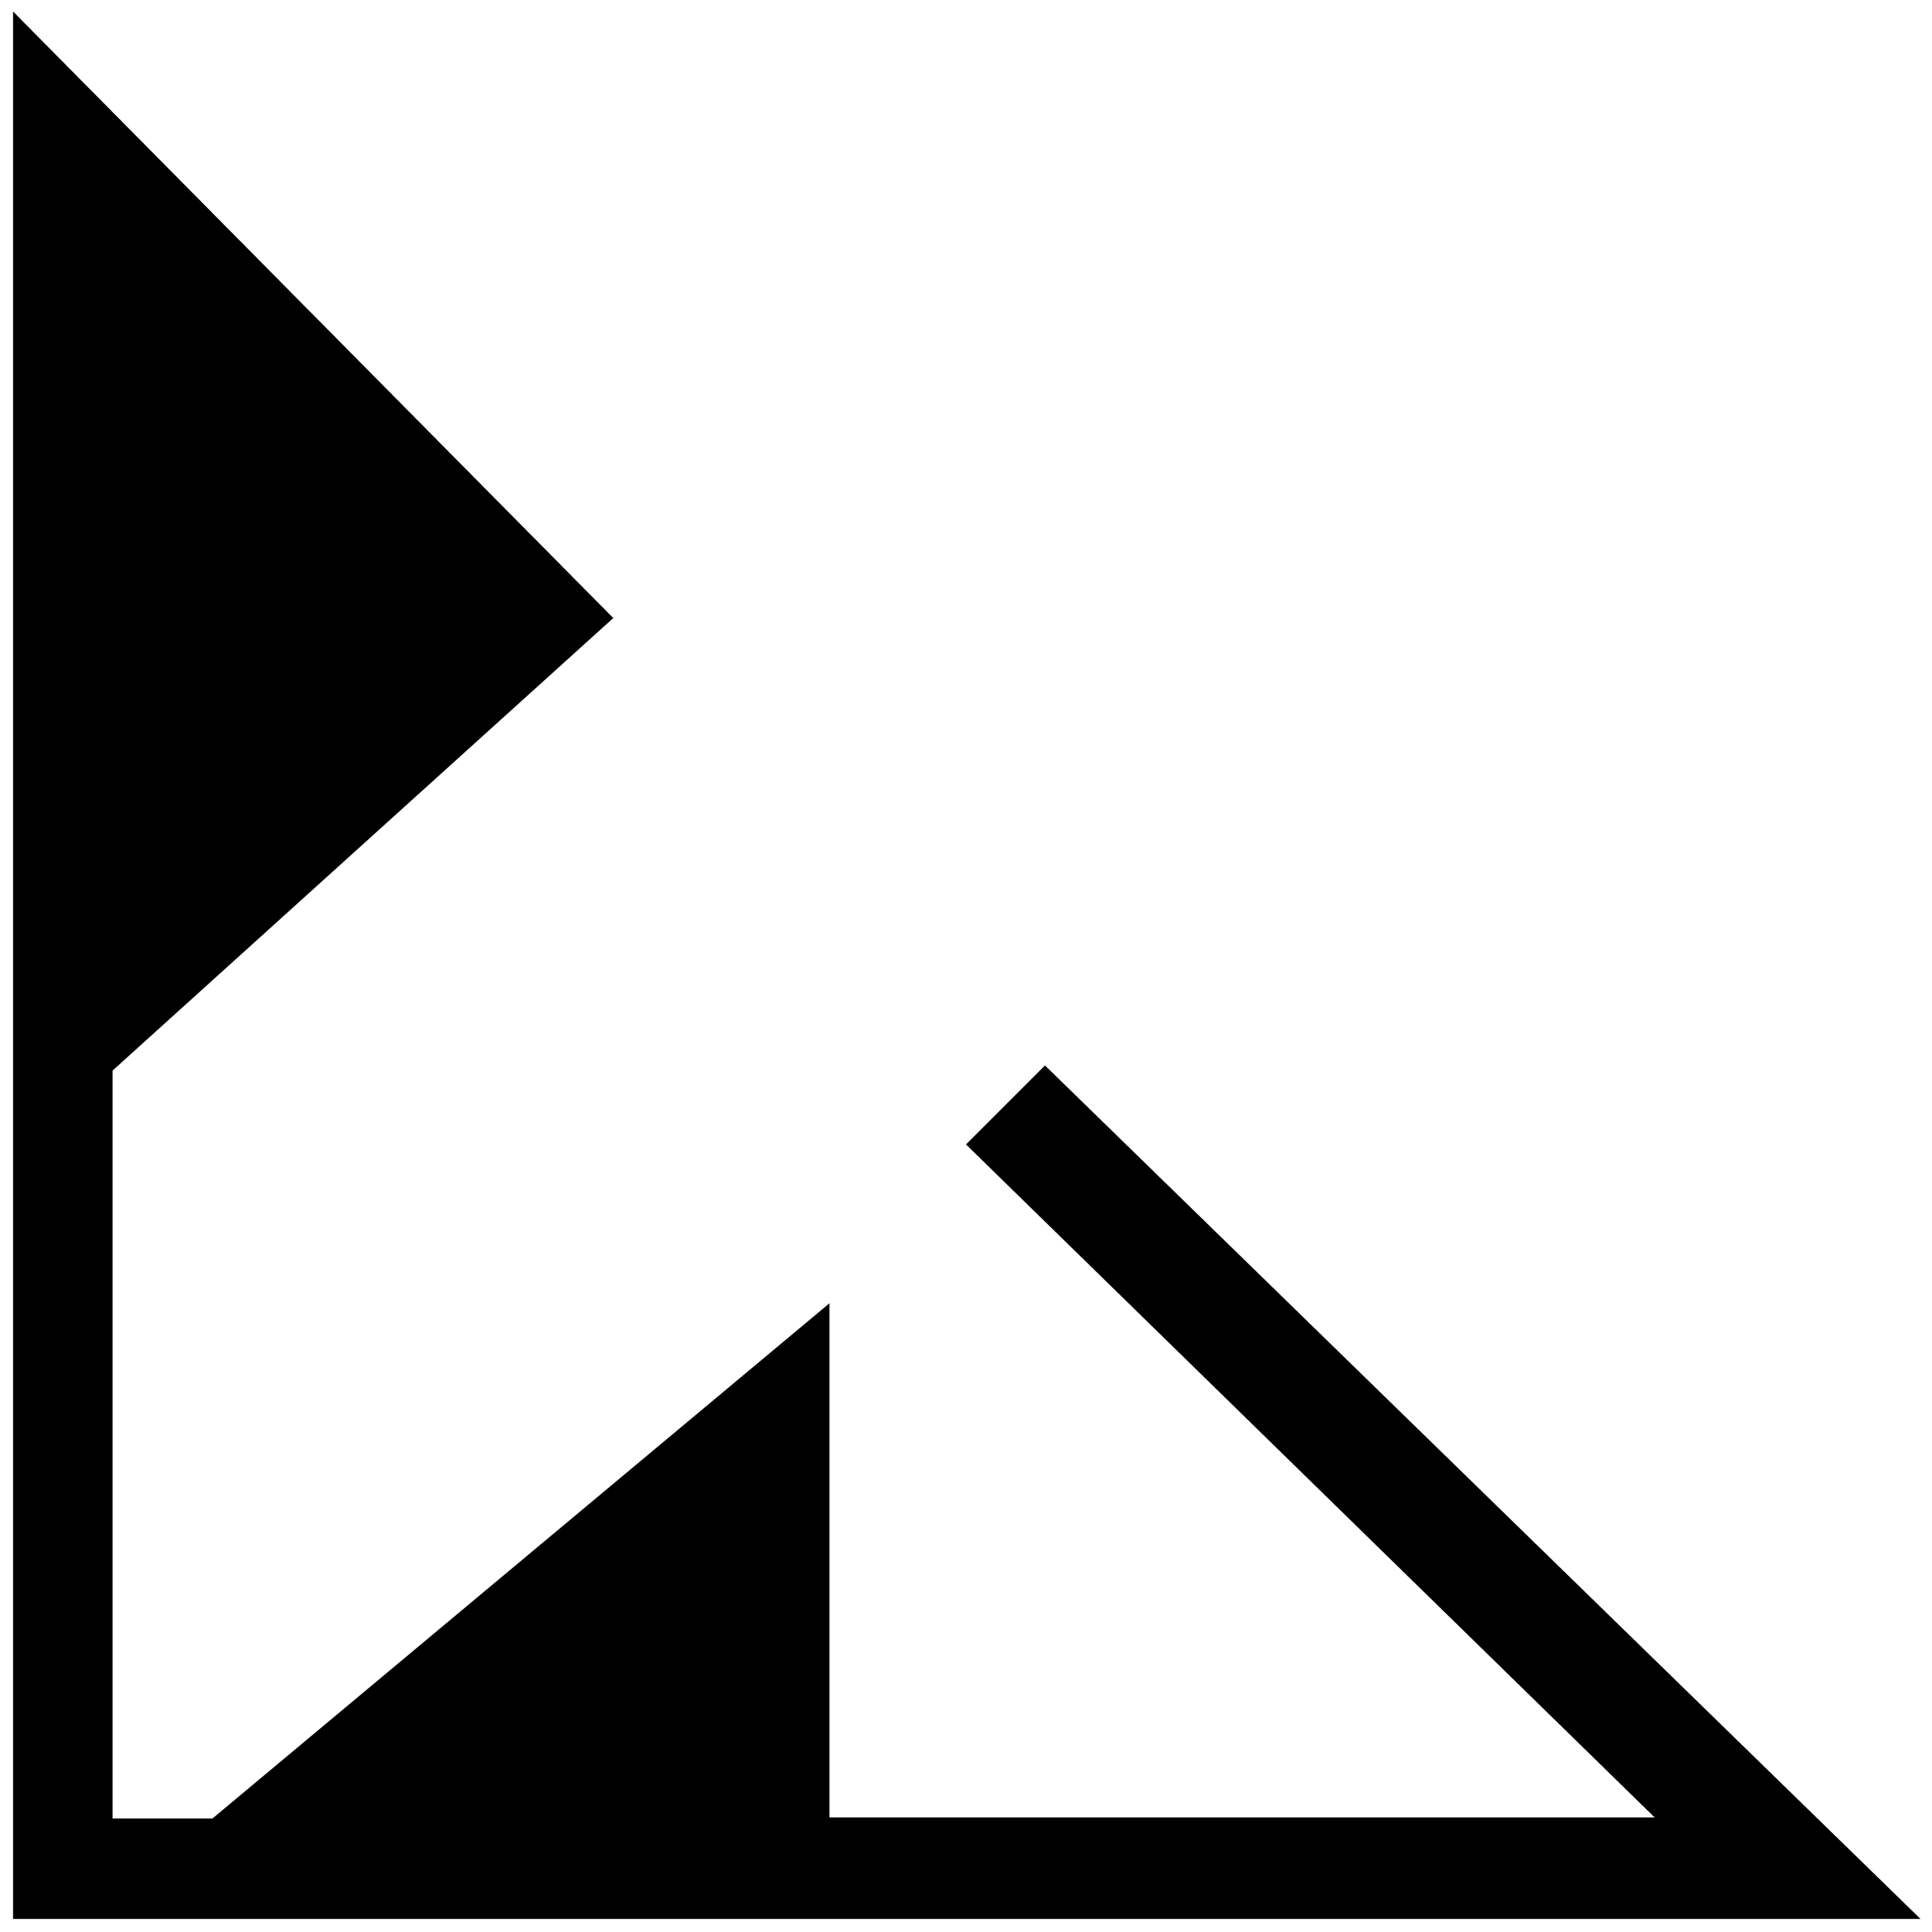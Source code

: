 


\begin{tikzpicture}[y=0.80pt, x=0.80pt, yscale=-1.0, xscale=1.0, inner sep=0pt, outer sep=0pt]
\begin{scope}[shift={(100.0,1791.0)},nonzero rule]
  \path[draw=.,fill=.,line width=1.600pt] (1969.0,242.0) --
    (150.0,242.0) -- (150.0,-1577.0) -- (721.0,-1000.0) --
    (243.0,-568.0) -- (243.0,148.0) -- (340.0,148.0) --
    (928.0,-343.0) -- (928.0,147.0) -- (1720.0,147.0) --
    (1061.0,-497.0) -- (1135.0,-571.0) -- (1969.0,242.0) --
    cycle;
\end{scope}

\end{tikzpicture}

